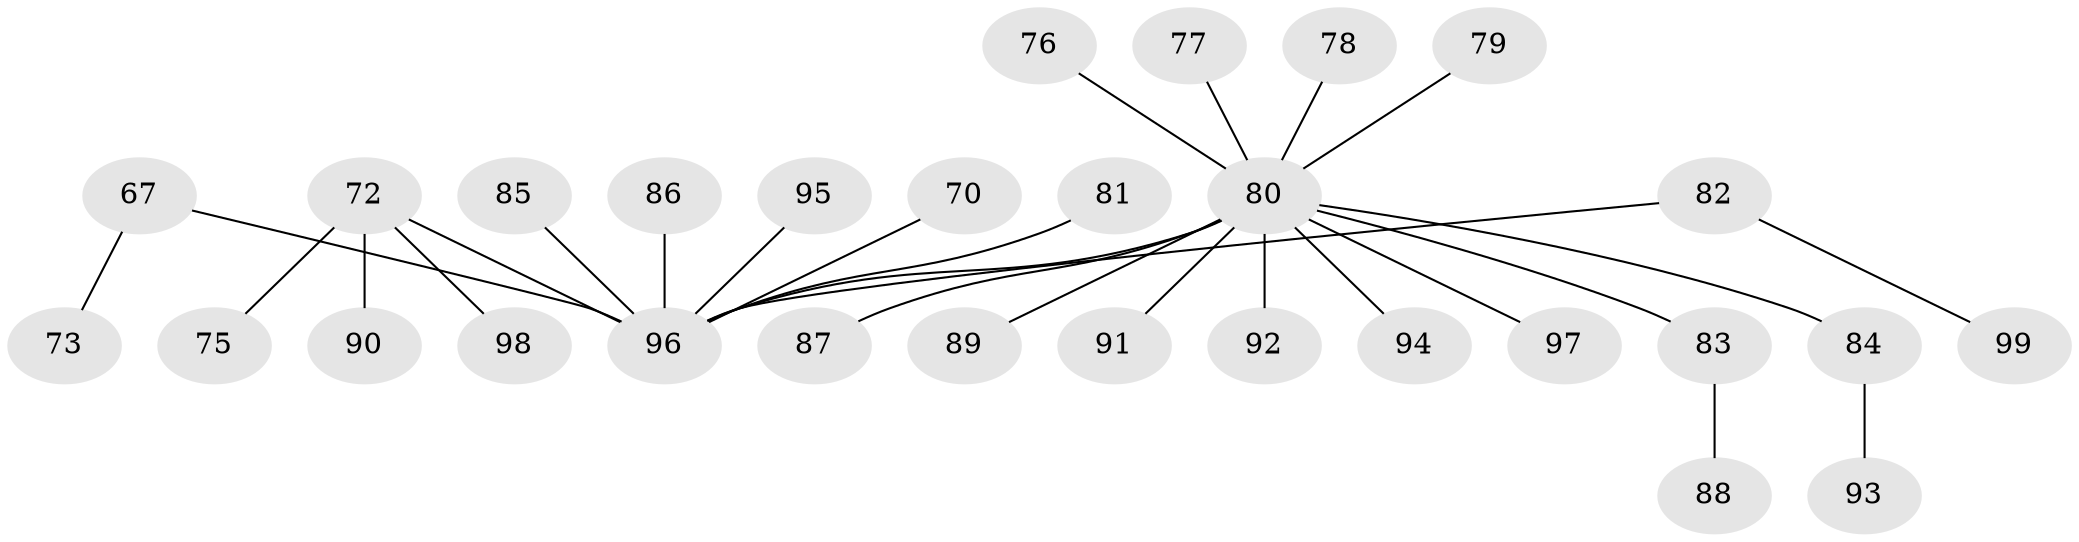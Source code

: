 // original degree distribution, {4: 0.0707070707070707, 5: 0.06060606060606061, 3: 0.10101010101010101, 1: 0.4444444444444444, 2: 0.32323232323232326}
// Generated by graph-tools (version 1.1) at 2025/56/03/04/25 21:56:28]
// undirected, 29 vertices, 28 edges
graph export_dot {
graph [start="1"]
  node [color=gray90,style=filled];
  67;
  70 [super="+56+63"];
  72 [super="+57"];
  73;
  75;
  76;
  77;
  78;
  79;
  80 [super="+29+39+50+71+69+46+47+49+52+54+53+68+66+74"];
  81;
  82;
  83;
  84;
  85;
  86;
  87;
  88;
  89;
  90;
  91;
  92;
  93;
  94;
  95;
  96 [super="+65"];
  97;
  98;
  99;
  67 -- 73;
  67 -- 96;
  70 -- 96;
  72 -- 75;
  72 -- 90;
  72 -- 98;
  72 -- 96;
  76 -- 80;
  77 -- 80;
  78 -- 80;
  79 -- 80;
  80 -- 97;
  80 -- 84;
  80 -- 87;
  80 -- 83;
  80 -- 94;
  80 -- 96;
  80 -- 89;
  80 -- 91;
  80 -- 92;
  81 -- 96;
  82 -- 99;
  82 -- 96;
  83 -- 88;
  84 -- 93;
  85 -- 96;
  86 -- 96;
  95 -- 96;
}
